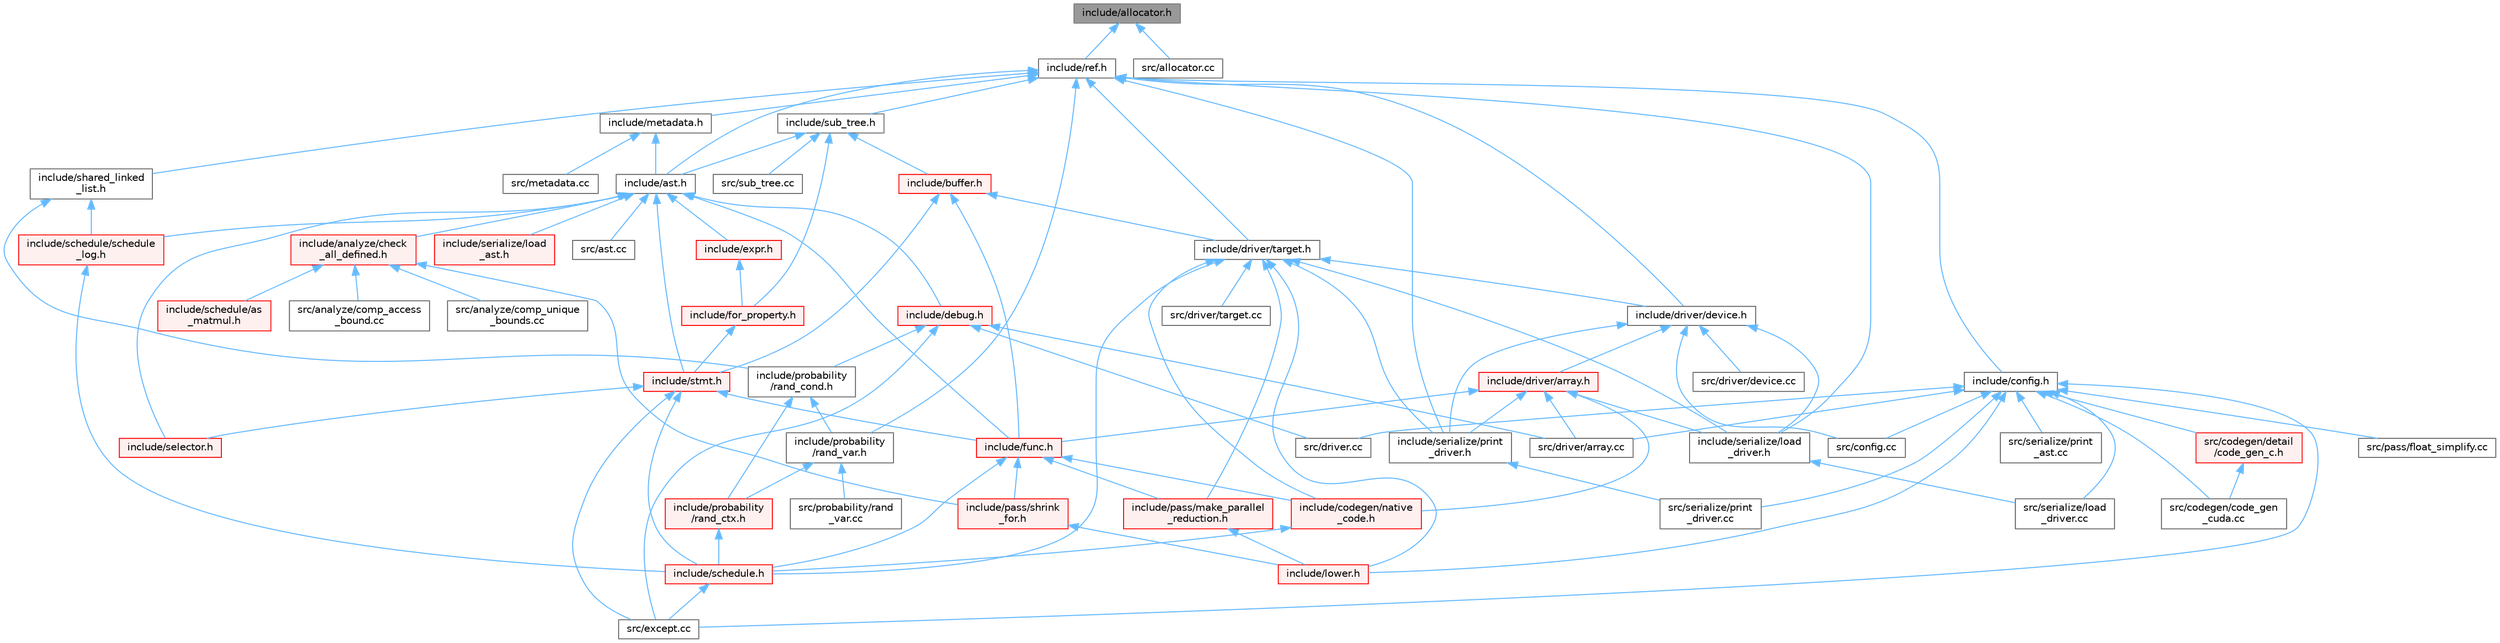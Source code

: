 digraph "include/allocator.h"
{
 // LATEX_PDF_SIZE
  bgcolor="transparent";
  edge [fontname=Helvetica,fontsize=10,labelfontname=Helvetica,labelfontsize=10];
  node [fontname=Helvetica,fontsize=10,shape=box,height=0.2,width=0.4];
  Node1 [label="include/allocator.h",height=0.2,width=0.4,color="gray40", fillcolor="grey60", style="filled", fontcolor="black",tooltip=" "];
  Node1 -> Node2 [dir="back",color="steelblue1",style="solid"];
  Node2 [label="include/ref.h",height=0.2,width=0.4,color="grey40", fillcolor="white", style="filled",URL="$ref_8h.html",tooltip=" "];
  Node2 -> Node3 [dir="back",color="steelblue1",style="solid"];
  Node3 [label="include/ast.h",height=0.2,width=0.4,color="grey40", fillcolor="white", style="filled",URL="$ast_8h.html",tooltip=" "];
  Node3 -> Node4 [dir="back",color="steelblue1",style="solid"];
  Node4 [label="include/analyze/check\l_all_defined.h",height=0.2,width=0.4,color="red", fillcolor="#FFF0F0", style="filled",URL="$check__all__defined_8h.html",tooltip=" "];
  Node4 -> Node5 [dir="back",color="steelblue1",style="solid"];
  Node5 [label="include/pass/shrink\l_for.h",height=0.2,width=0.4,color="red", fillcolor="#FFF0F0", style="filled",URL="$shrink__for_8h.html",tooltip=" "];
  Node5 -> Node6 [dir="back",color="steelblue1",style="solid"];
  Node6 [label="include/lower.h",height=0.2,width=0.4,color="red", fillcolor="#FFF0F0", style="filled",URL="$lower_8h.html",tooltip=" "];
  Node4 -> Node11 [dir="back",color="steelblue1",style="solid"];
  Node11 [label="include/schedule/as\l_matmul.h",height=0.2,width=0.4,color="red", fillcolor="#FFF0F0", style="filled",URL="$as__matmul_8h.html",tooltip=" "];
  Node4 -> Node13 [dir="back",color="steelblue1",style="solid"];
  Node13 [label="src/analyze/comp_access\l_bound.cc",height=0.2,width=0.4,color="grey40", fillcolor="white", style="filled",URL="$comp__access__bound_8cc.html",tooltip=" "];
  Node4 -> Node14 [dir="back",color="steelblue1",style="solid"];
  Node14 [label="src/analyze/comp_unique\l_bounds.cc",height=0.2,width=0.4,color="grey40", fillcolor="white", style="filled",URL="$comp__unique__bounds_8cc.html",tooltip=" "];
  Node3 -> Node20 [dir="back",color="steelblue1",style="solid"];
  Node20 [label="include/debug.h",height=0.2,width=0.4,color="red", fillcolor="#FFF0F0", style="filled",URL="$debug_8h.html",tooltip=" "];
  Node20 -> Node169 [dir="back",color="steelblue1",style="solid"];
  Node169 [label="include/probability\l/rand_cond.h",height=0.2,width=0.4,color="grey40", fillcolor="white", style="filled",URL="$rand__cond_8h.html",tooltip=" "];
  Node169 -> Node170 [dir="back",color="steelblue1",style="solid"];
  Node170 [label="include/probability\l/rand_ctx.h",height=0.2,width=0.4,color="red", fillcolor="#FFF0F0", style="filled",URL="$rand__ctx_8h.html",tooltip=" "];
  Node170 -> Node142 [dir="back",color="steelblue1",style="solid"];
  Node142 [label="include/schedule.h",height=0.2,width=0.4,color="red", fillcolor="#FFF0F0", style="filled",URL="$schedule_8h.html",tooltip=" "];
  Node142 -> Node143 [dir="back",color="steelblue1",style="solid"];
  Node143 [label="src/except.cc",height=0.2,width=0.4,color="grey40", fillcolor="white", style="filled",URL="$except_8cc.html",tooltip=" "];
  Node169 -> Node172 [dir="back",color="steelblue1",style="solid"];
  Node172 [label="include/probability\l/rand_var.h",height=0.2,width=0.4,color="grey40", fillcolor="white", style="filled",URL="$rand__var_8h.html",tooltip=" "];
  Node172 -> Node170 [dir="back",color="steelblue1",style="solid"];
  Node172 -> Node173 [dir="back",color="steelblue1",style="solid"];
  Node173 [label="src/probability/rand\l_var.cc",height=0.2,width=0.4,color="grey40", fillcolor="white", style="filled",URL="$rand__var_8cc.html",tooltip=" "];
  Node20 -> Node216 [dir="back",color="steelblue1",style="solid"];
  Node216 [label="src/driver.cc",height=0.2,width=0.4,color="grey40", fillcolor="white", style="filled",URL="$driver_8cc.html",tooltip=" "];
  Node20 -> Node217 [dir="back",color="steelblue1",style="solid"];
  Node217 [label="src/driver/array.cc",height=0.2,width=0.4,color="grey40", fillcolor="white", style="filled",URL="$array_8cc.html",tooltip=" "];
  Node20 -> Node143 [dir="back",color="steelblue1",style="solid"];
  Node3 -> Node219 [dir="back",color="steelblue1",style="solid"];
  Node219 [label="include/expr.h",height=0.2,width=0.4,color="red", fillcolor="#FFF0F0", style="filled",URL="$expr_8h.html",tooltip=" "];
  Node219 -> Node222 [dir="back",color="steelblue1",style="solid"];
  Node222 [label="include/for_property.h",height=0.2,width=0.4,color="red", fillcolor="#FFF0F0", style="filled",URL="$for__property_8h.html",tooltip=" "];
  Node222 -> Node223 [dir="back",color="steelblue1",style="solid"];
  Node223 [label="include/stmt.h",height=0.2,width=0.4,color="red", fillcolor="#FFF0F0", style="filled",URL="$stmt_8h.html",tooltip=" "];
  Node223 -> Node232 [dir="back",color="steelblue1",style="solid"];
  Node232 [label="include/func.h",height=0.2,width=0.4,color="red", fillcolor="#FFF0F0", style="filled",URL="$func_8h.html",tooltip=" "];
  Node232 -> Node233 [dir="back",color="steelblue1",style="solid"];
  Node233 [label="include/codegen/native\l_code.h",height=0.2,width=0.4,color="red", fillcolor="#FFF0F0", style="filled",URL="$native__code_8h.html",tooltip=" "];
  Node233 -> Node142 [dir="back",color="steelblue1",style="solid"];
  Node232 -> Node114 [dir="back",color="steelblue1",style="solid"];
  Node114 [label="include/pass/make_parallel\l_reduction.h",height=0.2,width=0.4,color="red", fillcolor="#FFF0F0", style="filled",URL="$make__parallel__reduction_8h.html",tooltip=" "];
  Node114 -> Node6 [dir="back",color="steelblue1",style="solid"];
  Node232 -> Node5 [dir="back",color="steelblue1",style="solid"];
  Node232 -> Node142 [dir="back",color="steelblue1",style="solid"];
  Node223 -> Node142 [dir="back",color="steelblue1",style="solid"];
  Node223 -> Node252 [dir="back",color="steelblue1",style="solid"];
  Node252 [label="include/selector.h",height=0.2,width=0.4,color="red", fillcolor="#FFF0F0", style="filled",URL="$selector_8h.html",tooltip=" "];
  Node223 -> Node143 [dir="back",color="steelblue1",style="solid"];
  Node3 -> Node232 [dir="back",color="steelblue1",style="solid"];
  Node3 -> Node239 [dir="back",color="steelblue1",style="solid"];
  Node239 [label="include/schedule/schedule\l_log.h",height=0.2,width=0.4,color="red", fillcolor="#FFF0F0", style="filled",URL="$schedule__log_8h.html",tooltip=" "];
  Node239 -> Node142 [dir="back",color="steelblue1",style="solid"];
  Node3 -> Node252 [dir="back",color="steelblue1",style="solid"];
  Node3 -> Node270 [dir="back",color="steelblue1",style="solid"];
  Node270 [label="include/serialize/load\l_ast.h",height=0.2,width=0.4,color="red", fillcolor="#FFF0F0", style="filled",URL="$load__ast_8h.html",tooltip=" "];
  Node3 -> Node223 [dir="back",color="steelblue1",style="solid"];
  Node3 -> Node166 [dir="back",color="steelblue1",style="solid"];
  Node166 [label="src/ast.cc",height=0.2,width=0.4,color="grey40", fillcolor="white", style="filled",URL="$ast_8cc.html",tooltip=" "];
  Node2 -> Node272 [dir="back",color="steelblue1",style="solid"];
  Node272 [label="include/config.h",height=0.2,width=0.4,color="grey40", fillcolor="white", style="filled",URL="$config_8h.html",tooltip=" "];
  Node272 -> Node6 [dir="back",color="steelblue1",style="solid"];
  Node272 -> Node79 [dir="back",color="steelblue1",style="solid"];
  Node79 [label="src/codegen/code_gen\l_cuda.cc",height=0.2,width=0.4,color="grey40", fillcolor="white", style="filled",URL="$code__gen__cuda_8cc.html",tooltip=" "];
  Node272 -> Node198 [dir="back",color="steelblue1",style="solid"];
  Node198 [label="src/codegen/detail\l/code_gen_c.h",height=0.2,width=0.4,color="red", fillcolor="#FFF0F0", style="filled",URL="$src_2codegen_2detail_2code__gen__c_8h.html",tooltip=" "];
  Node198 -> Node79 [dir="back",color="steelblue1",style="solid"];
  Node272 -> Node267 [dir="back",color="steelblue1",style="solid"];
  Node267 [label="src/config.cc",height=0.2,width=0.4,color="grey40", fillcolor="white", style="filled",URL="$config_8cc.html",tooltip=" "];
  Node272 -> Node216 [dir="back",color="steelblue1",style="solid"];
  Node272 -> Node217 [dir="back",color="steelblue1",style="solid"];
  Node272 -> Node143 [dir="back",color="steelblue1",style="solid"];
  Node272 -> Node94 [dir="back",color="steelblue1",style="solid"];
  Node94 [label="src/pass/float_simplify.cc",height=0.2,width=0.4,color="grey40", fillcolor="white", style="filled",URL="$float__simplify_8cc.html",tooltip=" "];
  Node272 -> Node264 [dir="back",color="steelblue1",style="solid"];
  Node264 [label="src/serialize/load\l_driver.cc",height=0.2,width=0.4,color="grey40", fillcolor="white", style="filled",URL="$load__driver_8cc.html",tooltip=" "];
  Node272 -> Node207 [dir="back",color="steelblue1",style="solid"];
  Node207 [label="src/serialize/print\l_ast.cc",height=0.2,width=0.4,color="grey40", fillcolor="white", style="filled",URL="$print__ast_8cc.html",tooltip=" "];
  Node272 -> Node266 [dir="back",color="steelblue1",style="solid"];
  Node266 [label="src/serialize/print\l_driver.cc",height=0.2,width=0.4,color="grey40", fillcolor="white", style="filled",URL="$print__driver_8cc.html",tooltip=" "];
  Node2 -> Node261 [dir="back",color="steelblue1",style="solid"];
  Node261 [label="include/driver/device.h",height=0.2,width=0.4,color="grey40", fillcolor="white", style="filled",URL="$device_8h.html",tooltip=" "];
  Node261 -> Node262 [dir="back",color="steelblue1",style="solid"];
  Node262 [label="include/driver/array.h",height=0.2,width=0.4,color="red", fillcolor="#FFF0F0", style="filled",URL="$array_8h.html",tooltip=" "];
  Node262 -> Node233 [dir="back",color="steelblue1",style="solid"];
  Node262 -> Node232 [dir="back",color="steelblue1",style="solid"];
  Node262 -> Node263 [dir="back",color="steelblue1",style="solid"];
  Node263 [label="include/serialize/load\l_driver.h",height=0.2,width=0.4,color="grey40", fillcolor="white", style="filled",URL="$load__driver_8h.html",tooltip=" "];
  Node263 -> Node264 [dir="back",color="steelblue1",style="solid"];
  Node262 -> Node265 [dir="back",color="steelblue1",style="solid"];
  Node265 [label="include/serialize/print\l_driver.h",height=0.2,width=0.4,color="grey40", fillcolor="white", style="filled",URL="$print__driver_8h.html",tooltip=" "];
  Node265 -> Node266 [dir="back",color="steelblue1",style="solid"];
  Node262 -> Node217 [dir="back",color="steelblue1",style="solid"];
  Node261 -> Node263 [dir="back",color="steelblue1",style="solid"];
  Node261 -> Node265 [dir="back",color="steelblue1",style="solid"];
  Node261 -> Node267 [dir="back",color="steelblue1",style="solid"];
  Node261 -> Node268 [dir="back",color="steelblue1",style="solid"];
  Node268 [label="src/driver/device.cc",height=0.2,width=0.4,color="grey40", fillcolor="white", style="filled",URL="$device_8cc.html",tooltip=" "];
  Node2 -> Node260 [dir="back",color="steelblue1",style="solid"];
  Node260 [label="include/driver/target.h",height=0.2,width=0.4,color="grey40", fillcolor="white", style="filled",URL="$target_8h.html",tooltip=" "];
  Node260 -> Node233 [dir="back",color="steelblue1",style="solid"];
  Node260 -> Node261 [dir="back",color="steelblue1",style="solid"];
  Node260 -> Node6 [dir="back",color="steelblue1",style="solid"];
  Node260 -> Node114 [dir="back",color="steelblue1",style="solid"];
  Node260 -> Node142 [dir="back",color="steelblue1",style="solid"];
  Node260 -> Node263 [dir="back",color="steelblue1",style="solid"];
  Node260 -> Node265 [dir="back",color="steelblue1",style="solid"];
  Node260 -> Node269 [dir="back",color="steelblue1",style="solid"];
  Node269 [label="src/driver/target.cc",height=0.2,width=0.4,color="grey40", fillcolor="white", style="filled",URL="$target_8cc.html",tooltip=" "];
  Node2 -> Node273 [dir="back",color="steelblue1",style="solid"];
  Node273 [label="include/metadata.h",height=0.2,width=0.4,color="grey40", fillcolor="white", style="filled",URL="$metadata_8h.html",tooltip=" "];
  Node273 -> Node3 [dir="back",color="steelblue1",style="solid"];
  Node273 -> Node245 [dir="back",color="steelblue1",style="solid"];
  Node245 [label="src/metadata.cc",height=0.2,width=0.4,color="grey40", fillcolor="white", style="filled",URL="$metadata_8cc.html",tooltip=" "];
  Node2 -> Node172 [dir="back",color="steelblue1",style="solid"];
  Node2 -> Node263 [dir="back",color="steelblue1",style="solid"];
  Node2 -> Node265 [dir="back",color="steelblue1",style="solid"];
  Node2 -> Node274 [dir="back",color="steelblue1",style="solid"];
  Node274 [label="include/shared_linked\l_list.h",height=0.2,width=0.4,color="grey40", fillcolor="white", style="filled",URL="$shared__linked__list_8h.html",tooltip=" "];
  Node274 -> Node169 [dir="back",color="steelblue1",style="solid"];
  Node274 -> Node239 [dir="back",color="steelblue1",style="solid"];
  Node2 -> Node275 [dir="back",color="steelblue1",style="solid"];
  Node275 [label="include/sub_tree.h",height=0.2,width=0.4,color="grey40", fillcolor="white", style="filled",URL="$sub__tree_8h.html",tooltip=" "];
  Node275 -> Node3 [dir="back",color="steelblue1",style="solid"];
  Node275 -> Node259 [dir="back",color="steelblue1",style="solid"];
  Node259 [label="include/buffer.h",height=0.2,width=0.4,color="red", fillcolor="#FFF0F0", style="filled",URL="$buffer_8h.html",tooltip=" "];
  Node259 -> Node260 [dir="back",color="steelblue1",style="solid"];
  Node259 -> Node232 [dir="back",color="steelblue1",style="solid"];
  Node259 -> Node223 [dir="back",color="steelblue1",style="solid"];
  Node275 -> Node222 [dir="back",color="steelblue1",style="solid"];
  Node275 -> Node276 [dir="back",color="steelblue1",style="solid"];
  Node276 [label="src/sub_tree.cc",height=0.2,width=0.4,color="grey40", fillcolor="white", style="filled",URL="$sub__tree_8cc.html",tooltip=" "];
  Node1 -> Node277 [dir="back",color="steelblue1",style="solid"];
  Node277 [label="src/allocator.cc",height=0.2,width=0.4,color="grey40", fillcolor="white", style="filled",URL="$allocator_8cc.html",tooltip=" "];
}
